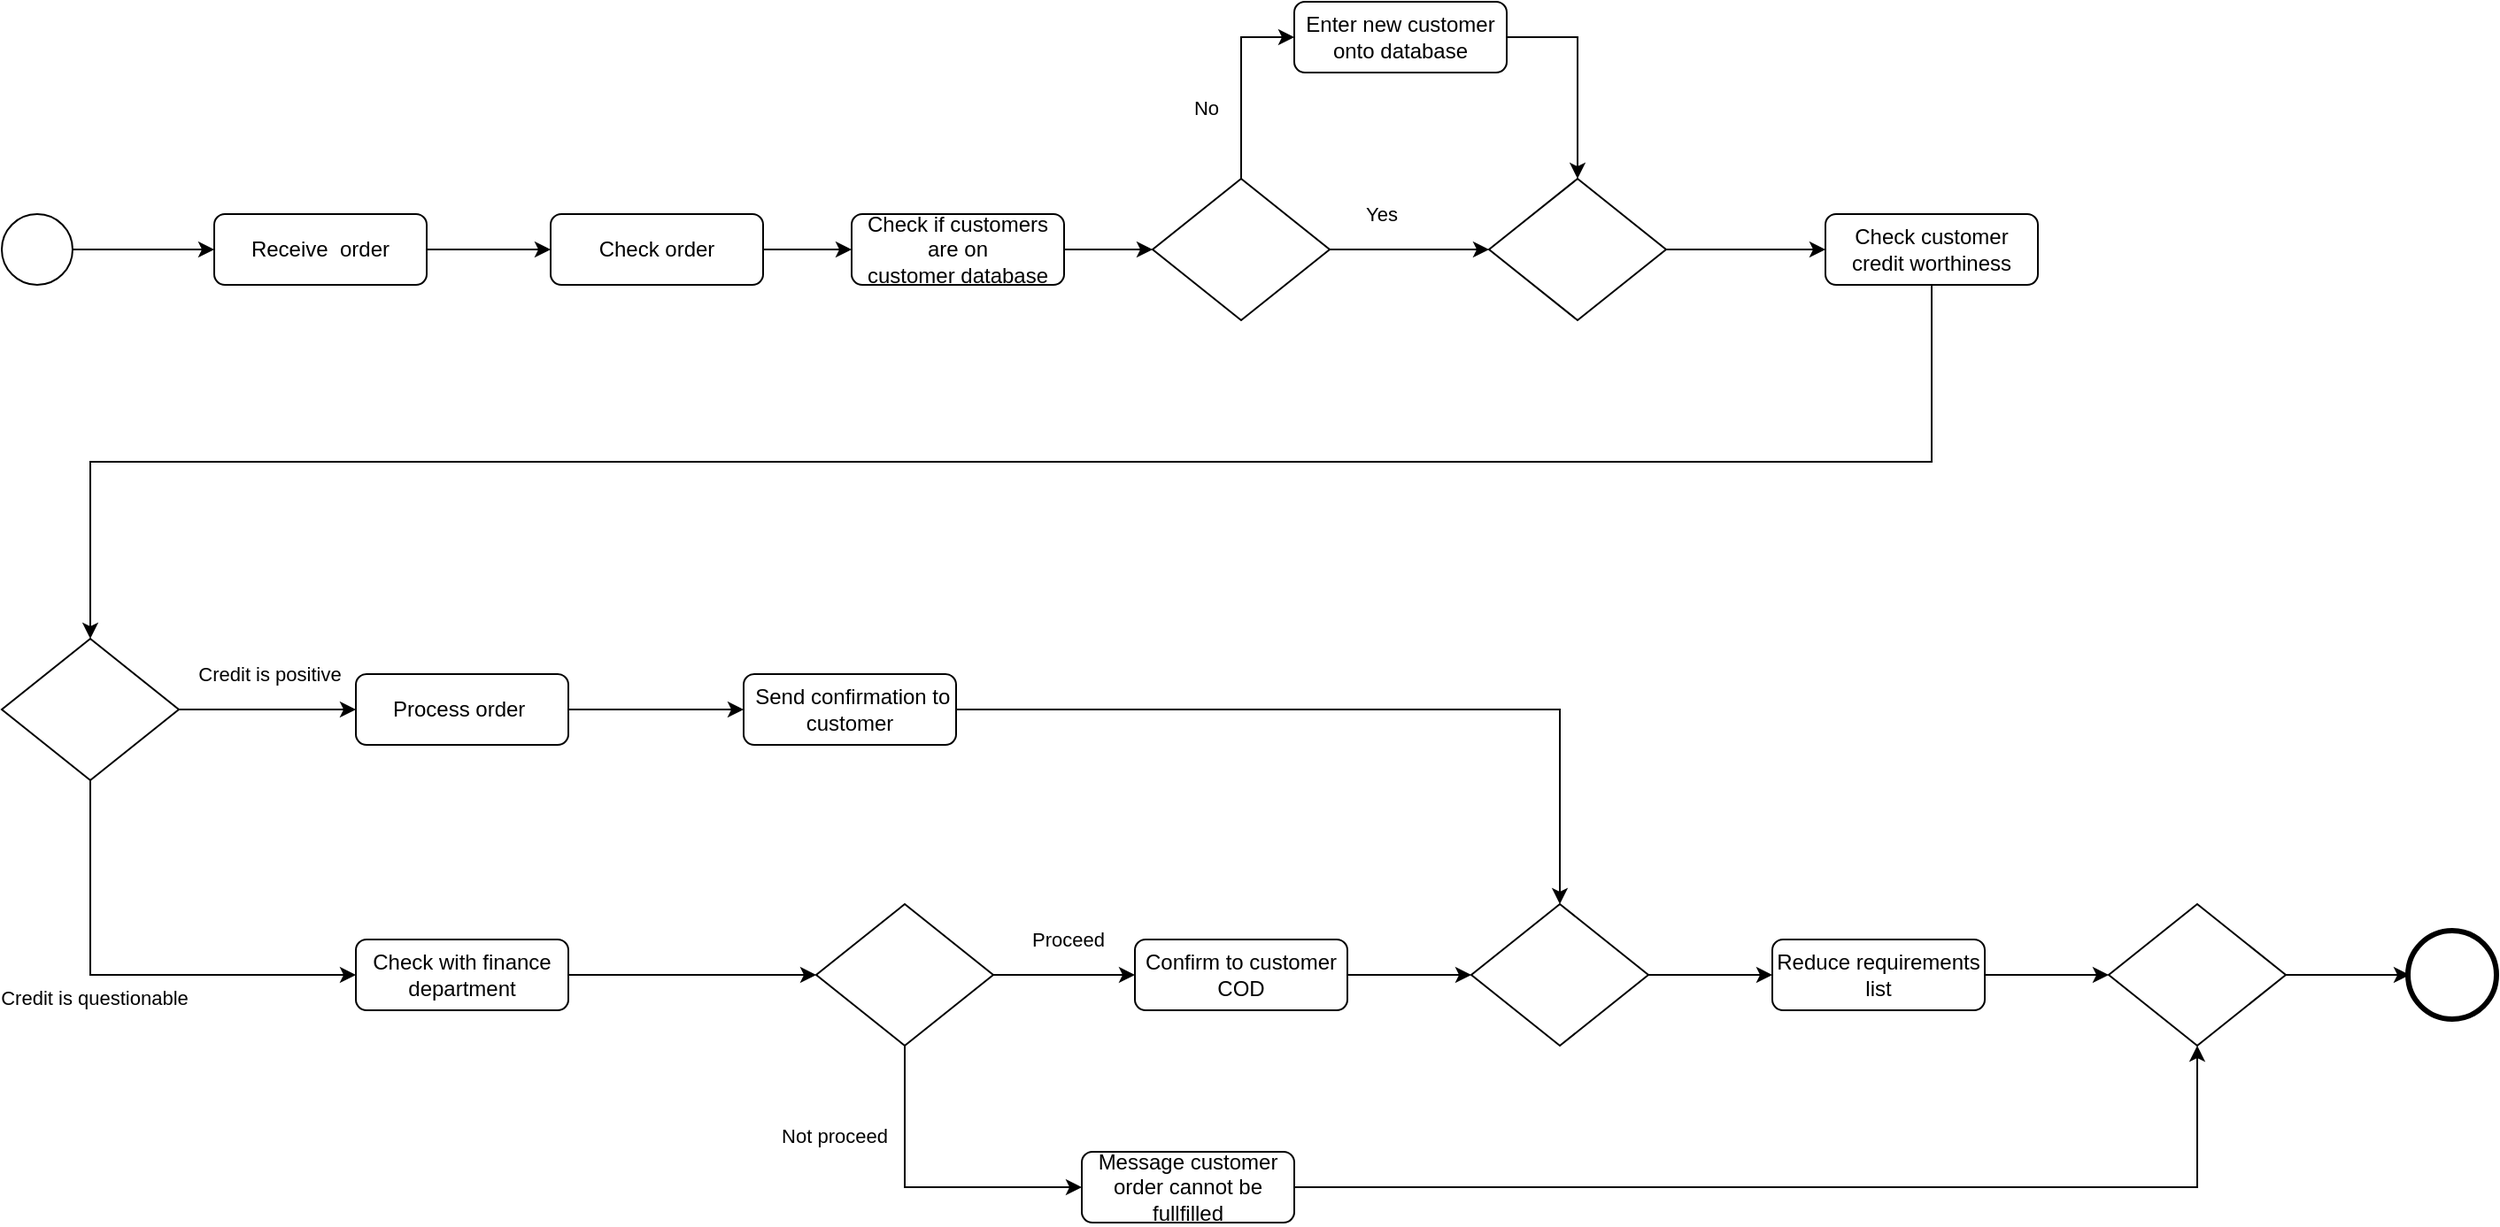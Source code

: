 <mxfile version="24.7.17">
  <diagram name="第 1 页" id="Iz_i2JupdgYfHiRY4rDn">
    <mxGraphModel dx="2048" dy="1894" grid="1" gridSize="10" guides="1" tooltips="1" connect="1" arrows="1" fold="1" page="1" pageScale="1" pageWidth="827" pageHeight="1169" math="0" shadow="0">
      <root>
        <mxCell id="0" />
        <mxCell id="1" parent="0" />
        <mxCell id="Bi3lzEZAaWyFd03H0Y1Y-12" style="edgeStyle=orthogonalEdgeStyle;rounded=0;orthogonalLoop=1;jettySize=auto;html=1;entryX=0;entryY=0.5;entryDx=0;entryDy=0;" edge="1" parent="1" source="Fvlb6eTeZX9XCZyYkuBX-2" target="Bi3lzEZAaWyFd03H0Y1Y-10">
          <mxGeometry relative="1" as="geometry" />
        </mxCell>
        <mxCell id="Fvlb6eTeZX9XCZyYkuBX-2" value="Receive&amp;nbsp; order" style="rounded=1;whiteSpace=wrap;html=1;fontSize=12;glass=0;strokeWidth=1;shadow=0;" parent="1" vertex="1">
          <mxGeometry x="-20" y="30" width="120" height="40" as="geometry" />
        </mxCell>
        <mxCell id="Fvlb6eTeZX9XCZyYkuBX-3" style="edgeStyle=orthogonalEdgeStyle;rounded=0;orthogonalLoop=1;jettySize=auto;html=1;entryX=0;entryY=0.5;entryDx=0;entryDy=0;" parent="1" source="Fvlb6eTeZX9XCZyYkuBX-4" target="Fvlb6eTeZX9XCZyYkuBX-2" edge="1">
          <mxGeometry relative="1" as="geometry" />
        </mxCell>
        <mxCell id="Fvlb6eTeZX9XCZyYkuBX-4" value="" style="ellipse;whiteSpace=wrap;html=1;aspect=fixed;" parent="1" vertex="1">
          <mxGeometry x="-140" y="30" width="40" height="40" as="geometry" />
        </mxCell>
        <mxCell id="Fvlb6eTeZX9XCZyYkuBX-5" style="edgeStyle=orthogonalEdgeStyle;rounded=0;orthogonalLoop=1;jettySize=auto;html=1;exitX=1;exitY=0.5;exitDx=0;exitDy=0;" parent="1" source="Fvlb6eTeZX9XCZyYkuBX-6" target="Fvlb6eTeZX9XCZyYkuBX-11" edge="1">
          <mxGeometry relative="1" as="geometry" />
        </mxCell>
        <mxCell id="Fvlb6eTeZX9XCZyYkuBX-6" value="Check if customers are on customer&amp;nbsp;database" style="rounded=1;whiteSpace=wrap;html=1;fontSize=12;glass=0;strokeWidth=1;shadow=0;" parent="1" vertex="1">
          <mxGeometry x="340" y="30" width="120" height="40" as="geometry" />
        </mxCell>
        <mxCell id="Fvlb6eTeZX9XCZyYkuBX-7" style="edgeStyle=orthogonalEdgeStyle;rounded=0;orthogonalLoop=1;jettySize=auto;html=1;exitX=0.5;exitY=0;exitDx=0;exitDy=0;entryX=0;entryY=0.5;entryDx=0;entryDy=0;" parent="1" source="Fvlb6eTeZX9XCZyYkuBX-11" target="Fvlb6eTeZX9XCZyYkuBX-13" edge="1">
          <mxGeometry relative="1" as="geometry" />
        </mxCell>
        <mxCell id="Fvlb6eTeZX9XCZyYkuBX-8" value="No" style="edgeLabel;html=1;align=center;verticalAlign=middle;resizable=0;points=[];" parent="Fvlb6eTeZX9XCZyYkuBX-7" vertex="1" connectable="0">
          <mxGeometry x="0.042" y="-3" relative="1" as="geometry">
            <mxPoint x="-23" y="17" as="offset" />
          </mxGeometry>
        </mxCell>
        <mxCell id="Fvlb6eTeZX9XCZyYkuBX-9" style="edgeStyle=orthogonalEdgeStyle;rounded=0;orthogonalLoop=1;jettySize=auto;html=1;exitX=1;exitY=0.5;exitDx=0;exitDy=0;entryX=0;entryY=0.5;entryDx=0;entryDy=0;" parent="1" source="Fvlb6eTeZX9XCZyYkuBX-11" target="Fvlb6eTeZX9XCZyYkuBX-15" edge="1">
          <mxGeometry relative="1" as="geometry" />
        </mxCell>
        <mxCell id="Fvlb6eTeZX9XCZyYkuBX-10" value="Yes" style="edgeLabel;html=1;align=center;verticalAlign=middle;resizable=0;points=[];" parent="Fvlb6eTeZX9XCZyYkuBX-9" vertex="1" connectable="0">
          <mxGeometry x="-0.333" relative="1" as="geometry">
            <mxPoint x="-1" y="-20" as="offset" />
          </mxGeometry>
        </mxCell>
        <mxCell id="Fvlb6eTeZX9XCZyYkuBX-11" value="" style="rhombus;whiteSpace=wrap;html=1;shadow=0;fontFamily=Helvetica;fontSize=12;align=center;strokeWidth=1;spacing=6;spacingTop=-4;" parent="1" vertex="1">
          <mxGeometry x="510" y="10" width="100" height="80" as="geometry" />
        </mxCell>
        <mxCell id="Fvlb6eTeZX9XCZyYkuBX-12" style="edgeStyle=orthogonalEdgeStyle;rounded=0;orthogonalLoop=1;jettySize=auto;html=1;entryX=0.5;entryY=0;entryDx=0;entryDy=0;" parent="1" source="Fvlb6eTeZX9XCZyYkuBX-13" target="Fvlb6eTeZX9XCZyYkuBX-15" edge="1">
          <mxGeometry relative="1" as="geometry">
            <Array as="points">
              <mxPoint x="750" y="-70" />
            </Array>
          </mxGeometry>
        </mxCell>
        <mxCell id="Fvlb6eTeZX9XCZyYkuBX-13" value="Enter new customer onto database" style="rounded=1;whiteSpace=wrap;html=1;fontSize=12;glass=0;strokeWidth=1;shadow=0;" parent="1" vertex="1">
          <mxGeometry x="590" y="-90" width="120" height="40" as="geometry" />
        </mxCell>
        <mxCell id="Fvlb6eTeZX9XCZyYkuBX-14" style="edgeStyle=orthogonalEdgeStyle;rounded=0;orthogonalLoop=1;jettySize=auto;html=1;exitX=1;exitY=0.5;exitDx=0;exitDy=0;" parent="1" source="Fvlb6eTeZX9XCZyYkuBX-15" target="Fvlb6eTeZX9XCZyYkuBX-17" edge="1">
          <mxGeometry relative="1" as="geometry" />
        </mxCell>
        <mxCell id="Fvlb6eTeZX9XCZyYkuBX-15" value="" style="rhombus;whiteSpace=wrap;html=1;shadow=0;fontFamily=Helvetica;fontSize=12;align=center;strokeWidth=1;spacing=6;spacingTop=-4;" parent="1" vertex="1">
          <mxGeometry x="700" y="10" width="100" height="80" as="geometry" />
        </mxCell>
        <mxCell id="Bi3lzEZAaWyFd03H0Y1Y-16" style="edgeStyle=elbowEdgeStyle;rounded=0;orthogonalLoop=1;jettySize=auto;html=1;elbow=vertical;entryX=0.5;entryY=0;entryDx=0;entryDy=0;" edge="1" parent="1" source="Fvlb6eTeZX9XCZyYkuBX-17" target="Fvlb6eTeZX9XCZyYkuBX-22">
          <mxGeometry relative="1" as="geometry">
            <mxPoint x="950" y="240" as="targetPoint" />
          </mxGeometry>
        </mxCell>
        <mxCell id="Fvlb6eTeZX9XCZyYkuBX-17" value="Check customer credit worthiness" style="rounded=1;whiteSpace=wrap;html=1;fontSize=12;glass=0;strokeWidth=1;shadow=0;" parent="1" vertex="1">
          <mxGeometry x="890" y="30" width="120" height="40" as="geometry" />
        </mxCell>
        <mxCell id="Fvlb6eTeZX9XCZyYkuBX-18" style="edgeStyle=orthogonalEdgeStyle;rounded=0;orthogonalLoop=1;jettySize=auto;html=1;entryX=0;entryY=0.5;entryDx=0;entryDy=0;" parent="1" source="Fvlb6eTeZX9XCZyYkuBX-22" target="Fvlb6eTeZX9XCZyYkuBX-24" edge="1">
          <mxGeometry relative="1" as="geometry" />
        </mxCell>
        <mxCell id="Fvlb6eTeZX9XCZyYkuBX-19" value="Credit is positive" style="edgeLabel;html=1;align=center;verticalAlign=middle;resizable=0;points=[];" parent="Fvlb6eTeZX9XCZyYkuBX-18" vertex="1" connectable="0">
          <mxGeometry x="0.013" y="3" relative="1" as="geometry">
            <mxPoint y="-17" as="offset" />
          </mxGeometry>
        </mxCell>
        <mxCell id="Fvlb6eTeZX9XCZyYkuBX-20" style="edgeStyle=orthogonalEdgeStyle;rounded=0;orthogonalLoop=1;jettySize=auto;html=1;entryX=0;entryY=0.5;entryDx=0;entryDy=0;" parent="1" source="Fvlb6eTeZX9XCZyYkuBX-22" target="Fvlb6eTeZX9XCZyYkuBX-26" edge="1">
          <mxGeometry relative="1" as="geometry">
            <Array as="points">
              <mxPoint x="-90" y="460" />
            </Array>
          </mxGeometry>
        </mxCell>
        <mxCell id="Fvlb6eTeZX9XCZyYkuBX-21" value="Credit is questionable" style="edgeLabel;html=1;align=center;verticalAlign=middle;resizable=0;points=[];" parent="Fvlb6eTeZX9XCZyYkuBX-20" vertex="1" connectable="0">
          <mxGeometry x="-0.36" y="2" relative="1" as="geometry">
            <mxPoint y="40" as="offset" />
          </mxGeometry>
        </mxCell>
        <mxCell id="Fvlb6eTeZX9XCZyYkuBX-22" value="" style="rhombus;whiteSpace=wrap;html=1;shadow=0;fontFamily=Helvetica;fontSize=12;align=center;strokeWidth=1;spacing=6;spacingTop=-4;" parent="1" vertex="1">
          <mxGeometry x="-140" y="270" width="100" height="80" as="geometry" />
        </mxCell>
        <mxCell id="Bi3lzEZAaWyFd03H0Y1Y-8" style="edgeStyle=orthogonalEdgeStyle;rounded=0;orthogonalLoop=1;jettySize=auto;html=1;entryX=0;entryY=0.5;entryDx=0;entryDy=0;" edge="1" parent="1" source="Fvlb6eTeZX9XCZyYkuBX-24" target="Bi3lzEZAaWyFd03H0Y1Y-7">
          <mxGeometry relative="1" as="geometry" />
        </mxCell>
        <mxCell id="Fvlb6eTeZX9XCZyYkuBX-24" value="Process order&amp;nbsp;" style="rounded=1;whiteSpace=wrap;html=1;fontSize=12;glass=0;strokeWidth=1;shadow=0;" parent="1" vertex="1">
          <mxGeometry x="60" y="290" width="120" height="40" as="geometry" />
        </mxCell>
        <mxCell id="Fvlb6eTeZX9XCZyYkuBX-25" style="edgeStyle=orthogonalEdgeStyle;rounded=0;orthogonalLoop=1;jettySize=auto;html=1;" parent="1" source="Fvlb6eTeZX9XCZyYkuBX-26" target="Fvlb6eTeZX9XCZyYkuBX-31" edge="1">
          <mxGeometry relative="1" as="geometry" />
        </mxCell>
        <mxCell id="Fvlb6eTeZX9XCZyYkuBX-26" value="Check with finance department" style="rounded=1;whiteSpace=wrap;html=1;fontSize=12;glass=0;strokeWidth=1;shadow=0;" parent="1" vertex="1">
          <mxGeometry x="60" y="440" width="120" height="40" as="geometry" />
        </mxCell>
        <mxCell id="Fvlb6eTeZX9XCZyYkuBX-27" style="edgeStyle=orthogonalEdgeStyle;rounded=0;orthogonalLoop=1;jettySize=auto;html=1;" parent="1" source="Fvlb6eTeZX9XCZyYkuBX-31" target="Fvlb6eTeZX9XCZyYkuBX-37" edge="1">
          <mxGeometry relative="1" as="geometry" />
        </mxCell>
        <mxCell id="Fvlb6eTeZX9XCZyYkuBX-28" value="Proceed" style="edgeLabel;html=1;align=center;verticalAlign=middle;resizable=0;points=[];" parent="Fvlb6eTeZX9XCZyYkuBX-27" vertex="1" connectable="0">
          <mxGeometry x="0.033" y="-1" relative="1" as="geometry">
            <mxPoint y="-21" as="offset" />
          </mxGeometry>
        </mxCell>
        <mxCell id="Fvlb6eTeZX9XCZyYkuBX-29" style="edgeStyle=orthogonalEdgeStyle;rounded=0;orthogonalLoop=1;jettySize=auto;html=1;entryX=0;entryY=0.5;entryDx=0;entryDy=0;" parent="1" source="Fvlb6eTeZX9XCZyYkuBX-31" target="Fvlb6eTeZX9XCZyYkuBX-33" edge="1">
          <mxGeometry relative="1" as="geometry">
            <Array as="points">
              <mxPoint x="370" y="580" />
            </Array>
          </mxGeometry>
        </mxCell>
        <mxCell id="Fvlb6eTeZX9XCZyYkuBX-30" value="Not proceed" style="edgeLabel;html=1;align=center;verticalAlign=middle;resizable=0;points=[];" parent="Fvlb6eTeZX9XCZyYkuBX-29" vertex="1" connectable="0">
          <mxGeometry x="-0.363" y="2" relative="1" as="geometry">
            <mxPoint x="-42" y="-7" as="offset" />
          </mxGeometry>
        </mxCell>
        <mxCell id="Fvlb6eTeZX9XCZyYkuBX-31" value="" style="rhombus;whiteSpace=wrap;html=1;shadow=0;fontFamily=Helvetica;fontSize=12;align=center;strokeWidth=1;spacing=6;spacingTop=-4;" parent="1" vertex="1">
          <mxGeometry x="320" y="420" width="100" height="80" as="geometry" />
        </mxCell>
        <mxCell id="Fvlb6eTeZX9XCZyYkuBX-32" style="edgeStyle=orthogonalEdgeStyle;rounded=0;orthogonalLoop=1;jettySize=auto;html=1;" parent="1" source="Fvlb6eTeZX9XCZyYkuBX-33" target="Fvlb6eTeZX9XCZyYkuBX-41" edge="1">
          <mxGeometry relative="1" as="geometry" />
        </mxCell>
        <mxCell id="Fvlb6eTeZX9XCZyYkuBX-33" value="Message customer order cannot be fullfilled" style="rounded=1;whiteSpace=wrap;html=1;fontSize=12;glass=0;strokeWidth=1;shadow=0;" parent="1" vertex="1">
          <mxGeometry x="470" y="560" width="120" height="40" as="geometry" />
        </mxCell>
        <mxCell id="Fvlb6eTeZX9XCZyYkuBX-34" style="edgeStyle=orthogonalEdgeStyle;rounded=0;orthogonalLoop=1;jettySize=auto;html=1;" parent="1" source="Fvlb6eTeZX9XCZyYkuBX-35" target="Fvlb6eTeZX9XCZyYkuBX-39" edge="1">
          <mxGeometry relative="1" as="geometry" />
        </mxCell>
        <mxCell id="Fvlb6eTeZX9XCZyYkuBX-35" value="" style="rhombus;whiteSpace=wrap;html=1;shadow=0;fontFamily=Helvetica;fontSize=12;align=center;strokeWidth=1;spacing=6;spacingTop=-4;" parent="1" vertex="1">
          <mxGeometry x="690" y="420" width="100" height="80" as="geometry" />
        </mxCell>
        <mxCell id="Fvlb6eTeZX9XCZyYkuBX-36" style="edgeStyle=orthogonalEdgeStyle;rounded=0;orthogonalLoop=1;jettySize=auto;html=1;entryX=0;entryY=0.5;entryDx=0;entryDy=0;" parent="1" source="Fvlb6eTeZX9XCZyYkuBX-37" target="Fvlb6eTeZX9XCZyYkuBX-35" edge="1">
          <mxGeometry relative="1" as="geometry" />
        </mxCell>
        <mxCell id="Fvlb6eTeZX9XCZyYkuBX-37" value="Confirm to customer&lt;div&gt;COD&lt;/div&gt;" style="rounded=1;whiteSpace=wrap;html=1;fontSize=12;glass=0;strokeWidth=1;shadow=0;" parent="1" vertex="1">
          <mxGeometry x="500" y="440" width="120" height="40" as="geometry" />
        </mxCell>
        <mxCell id="Fvlb6eTeZX9XCZyYkuBX-38" style="edgeStyle=orthogonalEdgeStyle;rounded=0;orthogonalLoop=1;jettySize=auto;html=1;entryX=0;entryY=0.5;entryDx=0;entryDy=0;" parent="1" source="Fvlb6eTeZX9XCZyYkuBX-39" target="Fvlb6eTeZX9XCZyYkuBX-41" edge="1">
          <mxGeometry relative="1" as="geometry" />
        </mxCell>
        <mxCell id="Fvlb6eTeZX9XCZyYkuBX-39" value="Reduce requirements list" style="rounded=1;whiteSpace=wrap;html=1;fontSize=12;glass=0;strokeWidth=1;shadow=0;" parent="1" vertex="1">
          <mxGeometry x="860" y="440" width="120" height="40" as="geometry" />
        </mxCell>
        <mxCell id="Fvlb6eTeZX9XCZyYkuBX-40" style="edgeStyle=orthogonalEdgeStyle;rounded=0;orthogonalLoop=1;jettySize=auto;html=1;entryX=0;entryY=0.5;entryDx=0;entryDy=0;" parent="1" source="Fvlb6eTeZX9XCZyYkuBX-41" edge="1">
          <mxGeometry relative="1" as="geometry">
            <mxPoint x="1220" y="460" as="targetPoint" />
          </mxGeometry>
        </mxCell>
        <mxCell id="Fvlb6eTeZX9XCZyYkuBX-41" value="" style="rhombus;whiteSpace=wrap;html=1;shadow=0;fontFamily=Helvetica;fontSize=12;align=center;strokeWidth=1;spacing=6;spacingTop=-4;" parent="1" vertex="1">
          <mxGeometry x="1050" y="420" width="100" height="80" as="geometry" />
        </mxCell>
        <mxCell id="Bi3lzEZAaWyFd03H0Y1Y-5" value="" style="points=[[0.145,0.145,0],[0.5,0,0],[0.855,0.145,0],[1,0.5,0],[0.855,0.855,0],[0.5,1,0],[0.145,0.855,0],[0,0.5,0]];shape=mxgraph.bpmn.event;html=1;verticalLabelPosition=bottom;labelBackgroundColor=#ffffff;verticalAlign=top;align=center;perimeter=ellipsePerimeter;outlineConnect=0;aspect=fixed;outline=end;symbol=terminate2;" vertex="1" parent="1">
          <mxGeometry x="1219" y="435" width="50" height="50" as="geometry" />
        </mxCell>
        <mxCell id="Bi3lzEZAaWyFd03H0Y1Y-9" style="edgeStyle=orthogonalEdgeStyle;rounded=0;orthogonalLoop=1;jettySize=auto;html=1;entryX=0.5;entryY=0;entryDx=0;entryDy=0;" edge="1" parent="1" source="Bi3lzEZAaWyFd03H0Y1Y-7" target="Fvlb6eTeZX9XCZyYkuBX-35">
          <mxGeometry relative="1" as="geometry" />
        </mxCell>
        <mxCell id="Bi3lzEZAaWyFd03H0Y1Y-7" value="&amp;nbsp;Send confirmation to customer" style="rounded=1;whiteSpace=wrap;html=1;fontSize=12;glass=0;strokeWidth=1;shadow=0;" vertex="1" parent="1">
          <mxGeometry x="279" y="290" width="120" height="40" as="geometry" />
        </mxCell>
        <mxCell id="Bi3lzEZAaWyFd03H0Y1Y-11" style="edgeStyle=orthogonalEdgeStyle;rounded=0;orthogonalLoop=1;jettySize=auto;html=1;entryX=0;entryY=0.5;entryDx=0;entryDy=0;" edge="1" parent="1" source="Bi3lzEZAaWyFd03H0Y1Y-10" target="Fvlb6eTeZX9XCZyYkuBX-6">
          <mxGeometry relative="1" as="geometry" />
        </mxCell>
        <mxCell id="Bi3lzEZAaWyFd03H0Y1Y-10" value="Check order" style="rounded=1;whiteSpace=wrap;html=1;fontSize=12;glass=0;strokeWidth=1;shadow=0;" vertex="1" parent="1">
          <mxGeometry x="170" y="30" width="120" height="40" as="geometry" />
        </mxCell>
      </root>
    </mxGraphModel>
  </diagram>
</mxfile>
